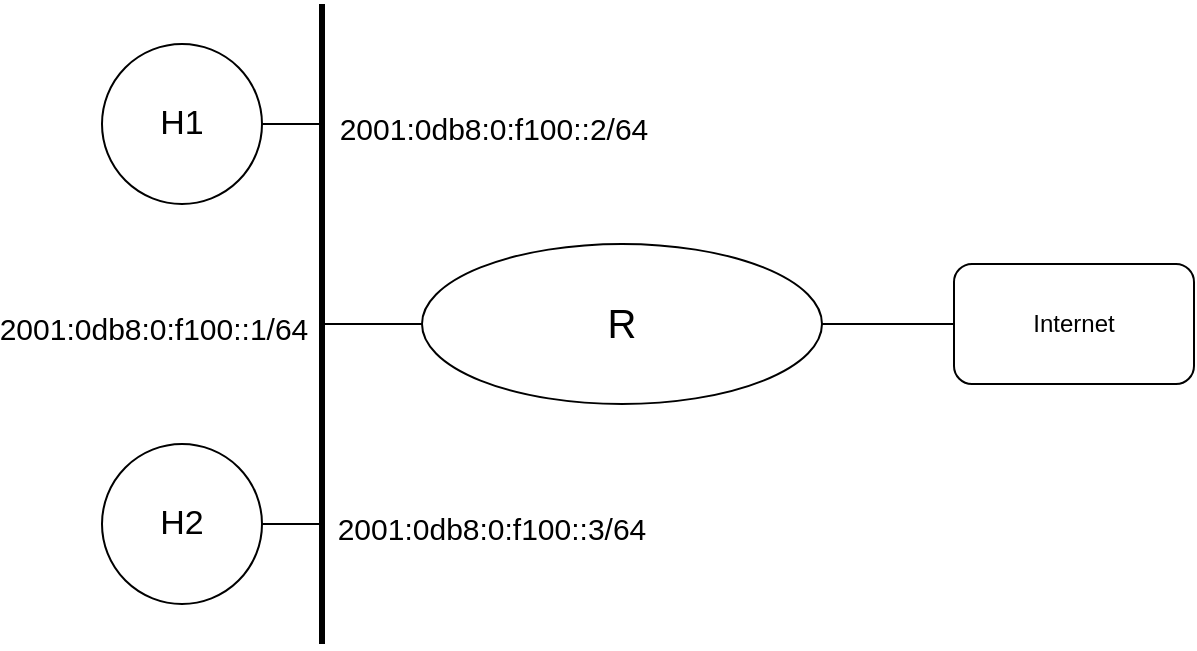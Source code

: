 <mxfile version="20.8.10" type="device"><diagram id="f8YbcAikrOy_WmCwIhZG" name="Página-1"><mxGraphModel dx="1221" dy="484" grid="1" gridSize="10" guides="1" tooltips="1" connect="1" arrows="1" fold="1" page="1" pageScale="1" pageWidth="827" pageHeight="1169" math="0" shadow="0"><root><mxCell id="0"/><mxCell id="1" parent="0"/><mxCell id="7nDh5w4yAjnmHJVCMxGV-1" value="" style="endArrow=none;html=1;rounded=0;strokeWidth=3;" parent="1" edge="1"><mxGeometry width="50" height="50" relative="1" as="geometry"><mxPoint x="258" y="480" as="sourcePoint"/><mxPoint x="258" y="160" as="targetPoint"/></mxGeometry></mxCell><mxCell id="7nDh5w4yAjnmHJVCMxGV-2" value="&lt;font style=&quot;font-size: 17px;&quot;&gt;H1&lt;/font&gt;" style="ellipse;whiteSpace=wrap;html=1;aspect=fixed;" parent="1" vertex="1"><mxGeometry x="148" y="180" width="80" height="80" as="geometry"/></mxCell><mxCell id="7nDh5w4yAjnmHJVCMxGV-3" value="" style="endArrow=none;html=1;rounded=0;strokeWidth=1;" parent="1" edge="1"><mxGeometry width="50" height="50" relative="1" as="geometry"><mxPoint x="228" y="220.0" as="sourcePoint"/><mxPoint x="258" y="220.0" as="targetPoint"/></mxGeometry></mxCell><mxCell id="7nDh5w4yAjnmHJVCMxGV-4" value="&lt;font style=&quot;font-size: 17px;&quot;&gt;H2&lt;/font&gt;" style="ellipse;whiteSpace=wrap;html=1;aspect=fixed;" parent="1" vertex="1"><mxGeometry x="148" y="380" width="80" height="80" as="geometry"/></mxCell><mxCell id="7nDh5w4yAjnmHJVCMxGV-5" value="" style="endArrow=none;html=1;rounded=0;strokeWidth=1;" parent="1" edge="1"><mxGeometry width="50" height="50" relative="1" as="geometry"><mxPoint x="228" y="420" as="sourcePoint"/><mxPoint x="258" y="420" as="targetPoint"/></mxGeometry></mxCell><mxCell id="7nDh5w4yAjnmHJVCMxGV-6" value="&lt;font style=&quot;font-size: 20px;&quot;&gt;R&lt;/font&gt;" style="ellipse;whiteSpace=wrap;html=1;fontSize=17;" parent="1" vertex="1"><mxGeometry x="308" y="280" width="200" height="80" as="geometry"/></mxCell><mxCell id="7nDh5w4yAjnmHJVCMxGV-7" value="" style="endArrow=none;html=1;rounded=0;fontSize=17;strokeWidth=1;entryX=0;entryY=0.5;entryDx=0;entryDy=0;" parent="1" target="7nDh5w4yAjnmHJVCMxGV-6" edge="1"><mxGeometry width="50" height="50" relative="1" as="geometry"><mxPoint x="258" y="320.0" as="sourcePoint"/><mxPoint x="298" y="320" as="targetPoint"/></mxGeometry></mxCell><mxCell id="7nDh5w4yAjnmHJVCMxGV-20" value="&lt;font style=&quot;font-size: 15px;&quot;&gt;2001:0db8:0:f100::2/64&lt;br&gt;&lt;/font&gt;" style="text;html=1;strokeColor=none;fillColor=none;align=center;verticalAlign=middle;whiteSpace=wrap;rounded=0;fontSize=20;" parent="1" vertex="1"><mxGeometry x="304" y="205" width="80" height="30" as="geometry"/></mxCell><mxCell id="7nDh5w4yAjnmHJVCMxGV-21" value="&lt;font style=&quot;font-size: 15px;&quot;&gt;2001:0db8:0:f100::3/64&lt;br&gt;&lt;/font&gt;" style="text;html=1;strokeColor=none;fillColor=none;align=center;verticalAlign=middle;whiteSpace=wrap;rounded=0;fontSize=20;" parent="1" vertex="1"><mxGeometry x="303" y="405" width="80" height="30" as="geometry"/></mxCell><mxCell id="7nDh5w4yAjnmHJVCMxGV-22" value="&lt;font style=&quot;font-size: 15px;&quot;&gt;2001:0db8:0:f100::1/64&lt;br&gt;&lt;/font&gt;" style="text;html=1;strokeColor=none;fillColor=none;align=center;verticalAlign=middle;whiteSpace=wrap;rounded=0;fontSize=20;" parent="1" vertex="1"><mxGeometry x="134" y="305" width="80" height="30" as="geometry"/></mxCell><mxCell id="J2cIrPl0JTWj8NYnm6b--2" value="Internet" style="rounded=1;whiteSpace=wrap;html=1;" parent="1" vertex="1"><mxGeometry x="574" y="290" width="120" height="60" as="geometry"/></mxCell><mxCell id="J2cIrPl0JTWj8NYnm6b--4" value="" style="endArrow=none;html=1;rounded=0;exitX=1;exitY=0.5;exitDx=0;exitDy=0;entryX=0;entryY=0.5;entryDx=0;entryDy=0;" parent="1" source="7nDh5w4yAjnmHJVCMxGV-6" target="J2cIrPl0JTWj8NYnm6b--2" edge="1"><mxGeometry width="50" height="50" relative="1" as="geometry"><mxPoint x="304" y="380" as="sourcePoint"/><mxPoint x="354" y="330" as="targetPoint"/></mxGeometry></mxCell></root></mxGraphModel></diagram></mxfile>